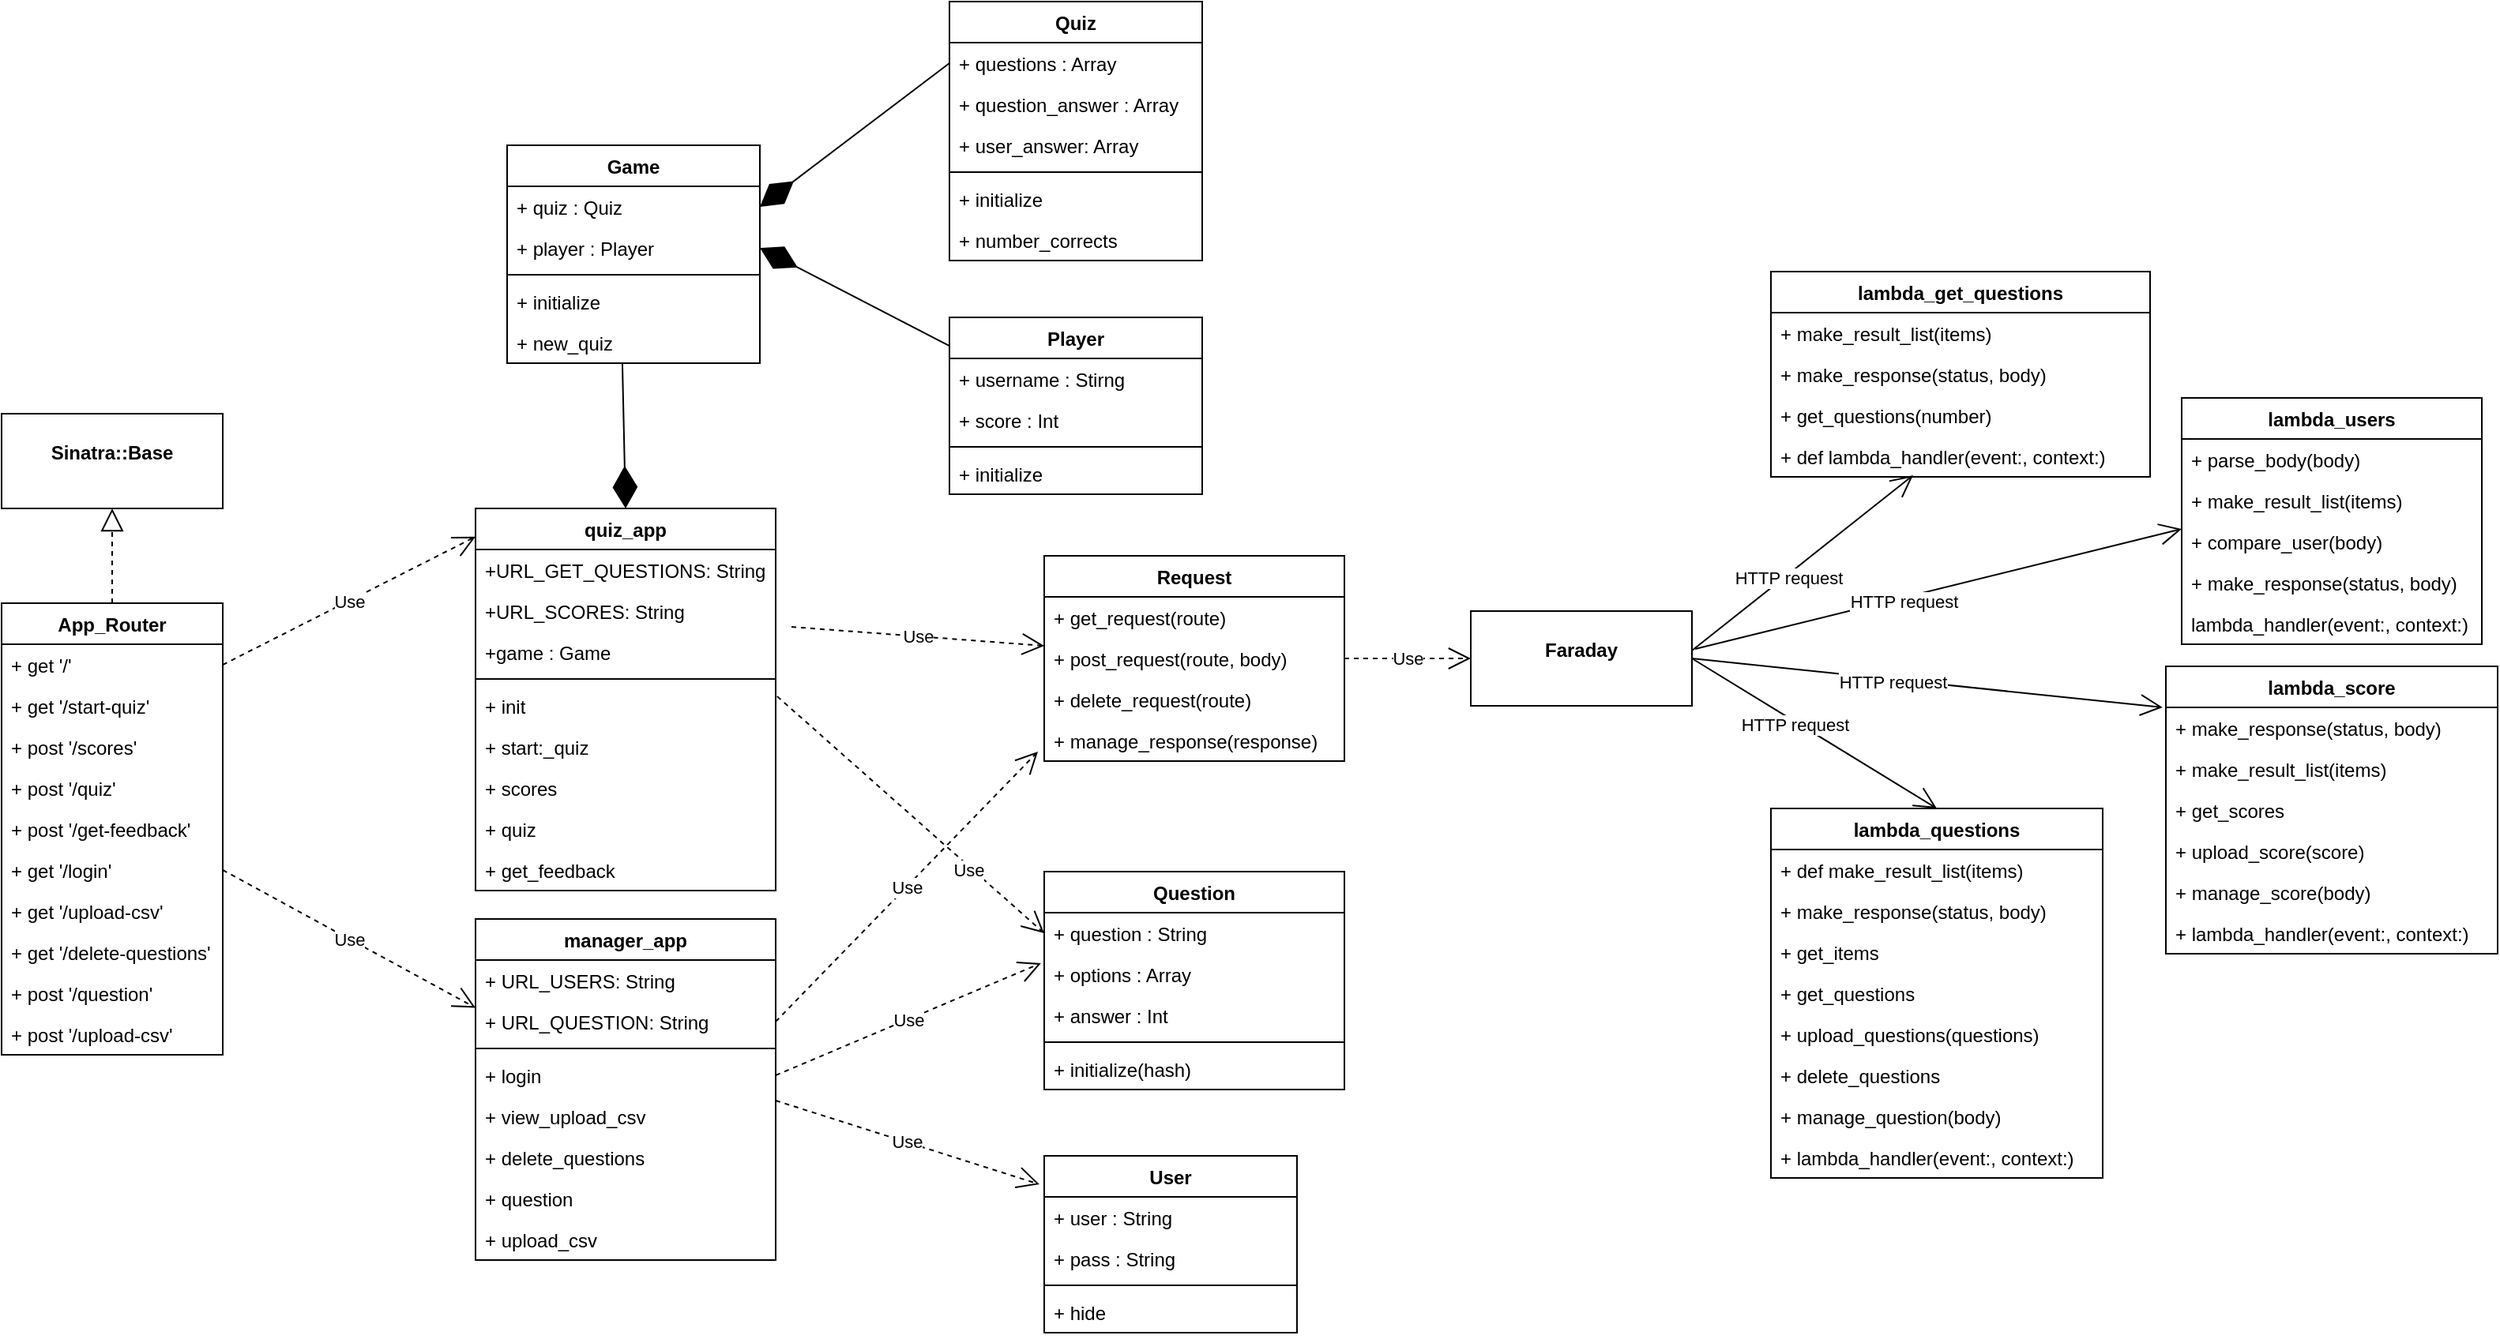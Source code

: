 <mxfile version="13.1.14" type="onedrive"><diagram id="C5RBs43oDa-KdzZeNtuy" name="Page-1"><mxGraphModel dx="1108" dy="1619" grid="1" gridSize="10" guides="1" tooltips="1" connect="1" arrows="1" fold="1" page="1" pageScale="1" pageWidth="827" pageHeight="1169" math="0" shadow="0"><root><mxCell id="WIyWlLk6GJQsqaUBKTNV-0"/><mxCell id="WIyWlLk6GJQsqaUBKTNV-1" parent="WIyWlLk6GJQsqaUBKTNV-0"/><mxCell id="2n6j0_2YeU1zxKAuWruF-35" value="Use" style="endArrow=open;endSize=12;dashed=1;html=1;exitX=1;exitY=0.5;exitDx=0;exitDy=0;entryX=0;entryY=0.074;entryDx=0;entryDy=0;entryPerimeter=0;" parent="WIyWlLk6GJQsqaUBKTNV-1" source="2n6j0_2YeU1zxKAuWruF-5" target="2n6j0_2YeU1zxKAuWruF-14" edge="1"><mxGeometry width="160" relative="1" as="geometry"><mxPoint x="200" y="170" as="sourcePoint"/><mxPoint x="360" y="170" as="targetPoint"/></mxGeometry></mxCell><mxCell id="2n6j0_2YeU1zxKAuWruF-36" value="Use" style="endArrow=open;endSize=12;dashed=1;html=1;exitX=1;exitY=0.5;exitDx=0;exitDy=0;" parent="WIyWlLk6GJQsqaUBKTNV-1" source="2n6j0_2YeU1zxKAuWruF-9" target="2n6j0_2YeU1zxKAuWruF-23" edge="1"><mxGeometry width="160" relative="1" as="geometry"><mxPoint x="210" y="119" as="sourcePoint"/><mxPoint x="370" y="47.908" as="targetPoint"/></mxGeometry></mxCell><mxCell id="H-KNmCuPRPllObBFQ49R-19" value="" style="endArrow=diamondThin;endFill=1;endSize=24;html=1;entryX=1;entryY=0.5;entryDx=0;entryDy=0;exitX=0;exitY=0.161;exitDx=0;exitDy=0;exitPerimeter=0;" edge="1" parent="WIyWlLk6GJQsqaUBKTNV-1" source="H-KNmCuPRPllObBFQ49R-6" target="H-KNmCuPRPllObBFQ49R-4"><mxGeometry width="160" relative="1" as="geometry"><mxPoint x="550" y="-10" as="sourcePoint"/><mxPoint x="710" y="-10" as="targetPoint"/></mxGeometry></mxCell><mxCell id="H-KNmCuPRPllObBFQ49R-20" value="" style="endArrow=diamondThin;endFill=1;endSize=24;html=1;entryX=1;entryY=0.5;entryDx=0;entryDy=0;exitX=0;exitY=0.5;exitDx=0;exitDy=0;" edge="1" parent="WIyWlLk6GJQsqaUBKTNV-1" source="H-KNmCuPRPllObBFQ49R-12" target="H-KNmCuPRPllObBFQ49R-1"><mxGeometry width="160" relative="1" as="geometry"><mxPoint x="560" y="-40" as="sourcePoint"/><mxPoint x="720" y="-40" as="targetPoint"/></mxGeometry></mxCell><mxCell id="H-KNmCuPRPllObBFQ49R-21" value="" style="endArrow=diamondThin;endFill=1;endSize=24;html=1;entryX=0.5;entryY=0;entryDx=0;entryDy=0;exitX=0.456;exitY=1;exitDx=0;exitDy=0;exitPerimeter=0;" edge="1" parent="WIyWlLk6GJQsqaUBKTNV-1" source="H-KNmCuPRPllObBFQ49R-5" target="2n6j0_2YeU1zxKAuWruF-14"><mxGeometry width="160" relative="1" as="geometry"><mxPoint x="610" y="250" as="sourcePoint"/><mxPoint x="770" y="250" as="targetPoint"/></mxGeometry></mxCell><mxCell id="2n6j0_2YeU1zxKAuWruF-14" value="quiz_app" style="swimlane;fontStyle=1;align=center;verticalAlign=top;childLayout=stackLayout;horizontal=1;startSize=26;horizontalStack=0;resizeParent=1;resizeParentMax=0;resizeLast=0;collapsible=1;marginBottom=0;" parent="WIyWlLk6GJQsqaUBKTNV-1" vertex="1"><mxGeometry x="360" y="-50" width="190" height="242" as="geometry"/></mxCell><mxCell id="2n6j0_2YeU1zxKAuWruF-27" value="+URL_GET_QUESTIONS: String" style="text;strokeColor=none;fillColor=none;align=left;verticalAlign=top;spacingLeft=4;spacingRight=4;overflow=hidden;rotatable=0;points=[[0,0.5],[1,0.5]];portConstraint=eastwest;" parent="2n6j0_2YeU1zxKAuWruF-14" vertex="1"><mxGeometry y="26" width="190" height="26" as="geometry"/></mxCell><mxCell id="2n6j0_2YeU1zxKAuWruF-28" value="+URL_SCORES: String" style="text;strokeColor=none;fillColor=none;align=left;verticalAlign=top;spacingLeft=4;spacingRight=4;overflow=hidden;rotatable=0;points=[[0,0.5],[1,0.5]];portConstraint=eastwest;" parent="2n6j0_2YeU1zxKAuWruF-14" vertex="1"><mxGeometry y="52" width="190" height="26" as="geometry"/></mxCell><mxCell id="2n6j0_2YeU1zxKAuWruF-15" value="+game : Game  " style="text;strokeColor=none;fillColor=none;align=left;verticalAlign=top;spacingLeft=4;spacingRight=4;overflow=hidden;rotatable=0;points=[[0,0.5],[1,0.5]];portConstraint=eastwest;" parent="2n6j0_2YeU1zxKAuWruF-14" vertex="1"><mxGeometry y="78" width="190" height="26" as="geometry"/></mxCell><mxCell id="2n6j0_2YeU1zxKAuWruF-16" value="" style="line;strokeWidth=1;fillColor=none;align=left;verticalAlign=middle;spacingTop=-1;spacingLeft=3;spacingRight=3;rotatable=0;labelPosition=right;points=[];portConstraint=eastwest;" parent="2n6j0_2YeU1zxKAuWruF-14" vertex="1"><mxGeometry y="104" width="190" height="8" as="geometry"/></mxCell><mxCell id="2n6j0_2YeU1zxKAuWruF-17" value="+ init" style="text;strokeColor=none;fillColor=none;align=left;verticalAlign=top;spacingLeft=4;spacingRight=4;overflow=hidden;rotatable=0;points=[[0,0.5],[1,0.5]];portConstraint=eastwest;" parent="2n6j0_2YeU1zxKAuWruF-14" vertex="1"><mxGeometry y="112" width="190" height="26" as="geometry"/></mxCell><mxCell id="2n6j0_2YeU1zxKAuWruF-18" value="+ start:_quiz" style="text;strokeColor=none;fillColor=none;align=left;verticalAlign=top;spacingLeft=4;spacingRight=4;overflow=hidden;rotatable=0;points=[[0,0.5],[1,0.5]];portConstraint=eastwest;" parent="2n6j0_2YeU1zxKAuWruF-14" vertex="1"><mxGeometry y="138" width="190" height="26" as="geometry"/></mxCell><mxCell id="2n6j0_2YeU1zxKAuWruF-19" value="+ scores" style="text;strokeColor=none;fillColor=none;align=left;verticalAlign=top;spacingLeft=4;spacingRight=4;overflow=hidden;rotatable=0;points=[[0,0.5],[1,0.5]];portConstraint=eastwest;" parent="2n6j0_2YeU1zxKAuWruF-14" vertex="1"><mxGeometry y="164" width="190" height="26" as="geometry"/></mxCell><mxCell id="2n6j0_2YeU1zxKAuWruF-20" value="+ quiz" style="text;strokeColor=none;fillColor=none;align=left;verticalAlign=top;spacingLeft=4;spacingRight=4;overflow=hidden;rotatable=0;points=[[0,0.5],[1,0.5]];portConstraint=eastwest;" parent="2n6j0_2YeU1zxKAuWruF-14" vertex="1"><mxGeometry y="190" width="190" height="26" as="geometry"/></mxCell><mxCell id="2n6j0_2YeU1zxKAuWruF-21" value="+ get_feedback&#10;" style="text;strokeColor=none;fillColor=none;align=left;verticalAlign=top;spacingLeft=4;spacingRight=4;overflow=hidden;rotatable=0;points=[[0,0.5],[1,0.5]];portConstraint=eastwest;" parent="2n6j0_2YeU1zxKAuWruF-14" vertex="1"><mxGeometry y="216" width="190" height="26" as="geometry"/></mxCell><mxCell id="H-KNmCuPRPllObBFQ49R-0" value="Game&#10;" style="swimlane;fontStyle=1;align=center;verticalAlign=top;childLayout=stackLayout;horizontal=1;startSize=26;horizontalStack=0;resizeParent=1;resizeParentMax=0;resizeLast=0;collapsible=1;marginBottom=0;" vertex="1" parent="WIyWlLk6GJQsqaUBKTNV-1"><mxGeometry x="380" y="-280" width="160" height="138" as="geometry"/></mxCell><mxCell id="H-KNmCuPRPllObBFQ49R-1" value="+ quiz : Quiz" style="text;strokeColor=none;fillColor=none;align=left;verticalAlign=top;spacingLeft=4;spacingRight=4;overflow=hidden;rotatable=0;points=[[0,0.5],[1,0.5]];portConstraint=eastwest;" vertex="1" parent="H-KNmCuPRPllObBFQ49R-0"><mxGeometry y="26" width="160" height="26" as="geometry"/></mxCell><mxCell id="H-KNmCuPRPllObBFQ49R-4" value="+ player : Player" style="text;strokeColor=none;fillColor=none;align=left;verticalAlign=top;spacingLeft=4;spacingRight=4;overflow=hidden;rotatable=0;points=[[0,0.5],[1,0.5]];portConstraint=eastwest;" vertex="1" parent="H-KNmCuPRPllObBFQ49R-0"><mxGeometry y="52" width="160" height="26" as="geometry"/></mxCell><mxCell id="H-KNmCuPRPllObBFQ49R-2" value="" style="line;strokeWidth=1;fillColor=none;align=left;verticalAlign=middle;spacingTop=-1;spacingLeft=3;spacingRight=3;rotatable=0;labelPosition=right;points=[];portConstraint=eastwest;" vertex="1" parent="H-KNmCuPRPllObBFQ49R-0"><mxGeometry y="78" width="160" height="8" as="geometry"/></mxCell><mxCell id="H-KNmCuPRPllObBFQ49R-3" value="+ initialize" style="text;strokeColor=none;fillColor=none;align=left;verticalAlign=top;spacingLeft=4;spacingRight=4;overflow=hidden;rotatable=0;points=[[0,0.5],[1,0.5]];portConstraint=eastwest;" vertex="1" parent="H-KNmCuPRPllObBFQ49R-0"><mxGeometry y="86" width="160" height="26" as="geometry"/></mxCell><mxCell id="H-KNmCuPRPllObBFQ49R-5" value="+ new_quiz" style="text;strokeColor=none;fillColor=none;align=left;verticalAlign=top;spacingLeft=4;spacingRight=4;overflow=hidden;rotatable=0;points=[[0,0.5],[1,0.5]];portConstraint=eastwest;" vertex="1" parent="H-KNmCuPRPllObBFQ49R-0"><mxGeometry y="112" width="160" height="26" as="geometry"/></mxCell><mxCell id="H-KNmCuPRPllObBFQ49R-11" value="Quiz" style="swimlane;fontStyle=1;align=center;verticalAlign=top;childLayout=stackLayout;horizontal=1;startSize=26;horizontalStack=0;resizeParent=1;resizeParentMax=0;resizeLast=0;collapsible=1;marginBottom=0;" vertex="1" parent="WIyWlLk6GJQsqaUBKTNV-1"><mxGeometry x="660" y="-371" width="160" height="164" as="geometry"/></mxCell><mxCell id="H-KNmCuPRPllObBFQ49R-12" value="+ questions : Array" style="text;strokeColor=none;fillColor=none;align=left;verticalAlign=top;spacingLeft=4;spacingRight=4;overflow=hidden;rotatable=0;points=[[0,0.5],[1,0.5]];portConstraint=eastwest;" vertex="1" parent="H-KNmCuPRPllObBFQ49R-11"><mxGeometry y="26" width="160" height="26" as="geometry"/></mxCell><mxCell id="H-KNmCuPRPllObBFQ49R-13" value="+ question_answer : Array" style="text;strokeColor=none;fillColor=none;align=left;verticalAlign=top;spacingLeft=4;spacingRight=4;overflow=hidden;rotatable=0;points=[[0,0.5],[1,0.5]];portConstraint=eastwest;" vertex="1" parent="H-KNmCuPRPllObBFQ49R-11"><mxGeometry y="52" width="160" height="26" as="geometry"/></mxCell><mxCell id="H-KNmCuPRPllObBFQ49R-16" value="+ user_answer: Array" style="text;strokeColor=none;fillColor=none;align=left;verticalAlign=top;spacingLeft=4;spacingRight=4;overflow=hidden;rotatable=0;points=[[0,0.5],[1,0.5]];portConstraint=eastwest;" vertex="1" parent="H-KNmCuPRPllObBFQ49R-11"><mxGeometry y="78" width="160" height="26" as="geometry"/></mxCell><mxCell id="H-KNmCuPRPllObBFQ49R-14" value="" style="line;strokeWidth=1;fillColor=none;align=left;verticalAlign=middle;spacingTop=-1;spacingLeft=3;spacingRight=3;rotatable=0;labelPosition=right;points=[];portConstraint=eastwest;" vertex="1" parent="H-KNmCuPRPllObBFQ49R-11"><mxGeometry y="104" width="160" height="8" as="geometry"/></mxCell><mxCell id="H-KNmCuPRPllObBFQ49R-15" value="+ initialize" style="text;strokeColor=none;fillColor=none;align=left;verticalAlign=top;spacingLeft=4;spacingRight=4;overflow=hidden;rotatable=0;points=[[0,0.5],[1,0.5]];portConstraint=eastwest;" vertex="1" parent="H-KNmCuPRPllObBFQ49R-11"><mxGeometry y="112" width="160" height="26" as="geometry"/></mxCell><mxCell id="H-KNmCuPRPllObBFQ49R-17" value="+ number_corrects" style="text;strokeColor=none;fillColor=none;align=left;verticalAlign=top;spacingLeft=4;spacingRight=4;overflow=hidden;rotatable=0;points=[[0,0.5],[1,0.5]];portConstraint=eastwest;" vertex="1" parent="H-KNmCuPRPllObBFQ49R-11"><mxGeometry y="138" width="160" height="26" as="geometry"/></mxCell><mxCell id="H-KNmCuPRPllObBFQ49R-6" value="Player" style="swimlane;fontStyle=1;align=center;verticalAlign=top;childLayout=stackLayout;horizontal=1;startSize=26;horizontalStack=0;resizeParent=1;resizeParentMax=0;resizeLast=0;collapsible=1;marginBottom=0;" vertex="1" parent="WIyWlLk6GJQsqaUBKTNV-1"><mxGeometry x="660" y="-171" width="160" height="112" as="geometry"/></mxCell><mxCell id="H-KNmCuPRPllObBFQ49R-7" value="+ username : Stirng" style="text;strokeColor=none;fillColor=none;align=left;verticalAlign=top;spacingLeft=4;spacingRight=4;overflow=hidden;rotatable=0;points=[[0,0.5],[1,0.5]];portConstraint=eastwest;" vertex="1" parent="H-KNmCuPRPllObBFQ49R-6"><mxGeometry y="26" width="160" height="26" as="geometry"/></mxCell><mxCell id="H-KNmCuPRPllObBFQ49R-10" value="+ score : Int" style="text;strokeColor=none;fillColor=none;align=left;verticalAlign=top;spacingLeft=4;spacingRight=4;overflow=hidden;rotatable=0;points=[[0,0.5],[1,0.5]];portConstraint=eastwest;" vertex="1" parent="H-KNmCuPRPllObBFQ49R-6"><mxGeometry y="52" width="160" height="26" as="geometry"/></mxCell><mxCell id="H-KNmCuPRPllObBFQ49R-8" value="" style="line;strokeWidth=1;fillColor=none;align=left;verticalAlign=middle;spacingTop=-1;spacingLeft=3;spacingRight=3;rotatable=0;labelPosition=right;points=[];portConstraint=eastwest;" vertex="1" parent="H-KNmCuPRPllObBFQ49R-6"><mxGeometry y="78" width="160" height="8" as="geometry"/></mxCell><mxCell id="H-KNmCuPRPllObBFQ49R-9" value="+ initialize" style="text;strokeColor=none;fillColor=none;align=left;verticalAlign=top;spacingLeft=4;spacingRight=4;overflow=hidden;rotatable=0;points=[[0,0.5],[1,0.5]];portConstraint=eastwest;" vertex="1" parent="H-KNmCuPRPllObBFQ49R-6"><mxGeometry y="86" width="160" height="26" as="geometry"/></mxCell><mxCell id="H-KNmCuPRPllObBFQ49R-49" value="&lt;p style=&quot;margin: 0px ; margin-top: 4px ; text-align: center&quot;&gt;&lt;br&gt;&lt;b&gt;Sinatra::Base&lt;/b&gt;&lt;/p&gt;" style="verticalAlign=top;align=left;overflow=fill;fontSize=12;fontFamily=Helvetica;html=1;" vertex="1" parent="WIyWlLk6GJQsqaUBKTNV-1"><mxGeometry x="60" y="-110" width="140" height="60" as="geometry"/></mxCell><mxCell id="H-KNmCuPRPllObBFQ49R-54" value="" style="endArrow=block;dashed=1;endFill=0;endSize=12;html=1;entryX=0.5;entryY=1;entryDx=0;entryDy=0;" edge="1" parent="WIyWlLk6GJQsqaUBKTNV-1" source="2n6j0_2YeU1zxKAuWruF-4" target="H-KNmCuPRPllObBFQ49R-49"><mxGeometry width="160" relative="1" as="geometry"><mxPoint x="50" y="40" as="sourcePoint"/><mxPoint x="210" y="40" as="targetPoint"/></mxGeometry></mxCell><mxCell id="2n6j0_2YeU1zxKAuWruF-23" value="manager_app" style="swimlane;fontStyle=1;align=center;verticalAlign=top;childLayout=stackLayout;horizontal=1;startSize=26;horizontalStack=0;resizeParent=1;resizeParentMax=0;resizeLast=0;collapsible=1;marginBottom=0;" parent="WIyWlLk6GJQsqaUBKTNV-1" vertex="1"><mxGeometry x="360" y="210" width="190" height="216" as="geometry"/></mxCell><mxCell id="2n6j0_2YeU1zxKAuWruF-24" value="+ URL_USERS: String" style="text;strokeColor=none;fillColor=none;align=left;verticalAlign=top;spacingLeft=4;spacingRight=4;overflow=hidden;rotatable=0;points=[[0,0.5],[1,0.5]];portConstraint=eastwest;" parent="2n6j0_2YeU1zxKAuWruF-23" vertex="1"><mxGeometry y="26" width="190" height="26" as="geometry"/></mxCell><mxCell id="2n6j0_2YeU1zxKAuWruF-29" value="+ URL_QUESTION: String" style="text;strokeColor=none;fillColor=none;align=left;verticalAlign=top;spacingLeft=4;spacingRight=4;overflow=hidden;rotatable=0;points=[[0,0.5],[1,0.5]];portConstraint=eastwest;" parent="2n6j0_2YeU1zxKAuWruF-23" vertex="1"><mxGeometry y="52" width="190" height="26" as="geometry"/></mxCell><mxCell id="2n6j0_2YeU1zxKAuWruF-25" value="" style="line;strokeWidth=1;fillColor=none;align=left;verticalAlign=middle;spacingTop=-1;spacingLeft=3;spacingRight=3;rotatable=0;labelPosition=right;points=[];portConstraint=eastwest;" parent="2n6j0_2YeU1zxKAuWruF-23" vertex="1"><mxGeometry y="78" width="190" height="8" as="geometry"/></mxCell><mxCell id="2n6j0_2YeU1zxKAuWruF-26" value="+ login" style="text;strokeColor=none;fillColor=none;align=left;verticalAlign=top;spacingLeft=4;spacingRight=4;overflow=hidden;rotatable=0;points=[[0,0.5],[1,0.5]];portConstraint=eastwest;" parent="2n6j0_2YeU1zxKAuWruF-23" vertex="1"><mxGeometry y="86" width="190" height="26" as="geometry"/></mxCell><mxCell id="2n6j0_2YeU1zxKAuWruF-30" value="+ view_upload_csv" style="text;strokeColor=none;fillColor=none;align=left;verticalAlign=top;spacingLeft=4;spacingRight=4;overflow=hidden;rotatable=0;points=[[0,0.5],[1,0.5]];portConstraint=eastwest;" parent="2n6j0_2YeU1zxKAuWruF-23" vertex="1"><mxGeometry y="112" width="190" height="26" as="geometry"/></mxCell><mxCell id="2n6j0_2YeU1zxKAuWruF-33" value="+ delete_questions" style="text;strokeColor=none;fillColor=none;align=left;verticalAlign=top;spacingLeft=4;spacingRight=4;overflow=hidden;rotatable=0;points=[[0,0.5],[1,0.5]];portConstraint=eastwest;" parent="2n6j0_2YeU1zxKAuWruF-23" vertex="1"><mxGeometry y="138" width="190" height="26" as="geometry"/></mxCell><mxCell id="2n6j0_2YeU1zxKAuWruF-31" value="+ question" style="text;strokeColor=none;fillColor=none;align=left;verticalAlign=top;spacingLeft=4;spacingRight=4;overflow=hidden;rotatable=0;points=[[0,0.5],[1,0.5]];portConstraint=eastwest;" parent="2n6j0_2YeU1zxKAuWruF-23" vertex="1"><mxGeometry y="164" width="190" height="26" as="geometry"/></mxCell><mxCell id="2n6j0_2YeU1zxKAuWruF-32" value="+ upload_csv" style="text;strokeColor=none;fillColor=none;align=left;verticalAlign=top;spacingLeft=4;spacingRight=4;overflow=hidden;rotatable=0;points=[[0,0.5],[1,0.5]];portConstraint=eastwest;" parent="2n6j0_2YeU1zxKAuWruF-23" vertex="1"><mxGeometry y="190" width="190" height="26" as="geometry"/></mxCell><mxCell id="2n6j0_2YeU1zxKAuWruF-4" value="App_Router" style="swimlane;fontStyle=1;childLayout=stackLayout;horizontal=1;startSize=26;fillColor=none;horizontalStack=0;resizeParent=1;resizeParentMax=0;resizeLast=0;collapsible=1;marginBottom=0;" parent="WIyWlLk6GJQsqaUBKTNV-1" vertex="1"><mxGeometry x="60" y="10" width="140" height="286" as="geometry"/></mxCell><mxCell id="2n6j0_2YeU1zxKAuWruF-5" value="+ get '/'" style="text;strokeColor=none;fillColor=none;align=left;verticalAlign=top;spacingLeft=4;spacingRight=4;overflow=hidden;rotatable=0;points=[[0,0.5],[1,0.5]];portConstraint=eastwest;" parent="2n6j0_2YeU1zxKAuWruF-4" vertex="1"><mxGeometry y="26" width="140" height="26" as="geometry"/></mxCell><mxCell id="2n6j0_2YeU1zxKAuWruF-34" value="+ get '/start-quiz'" style="text;strokeColor=none;fillColor=none;align=left;verticalAlign=top;spacingLeft=4;spacingRight=4;overflow=hidden;rotatable=0;points=[[0,0.5],[1,0.5]];portConstraint=eastwest;" parent="2n6j0_2YeU1zxKAuWruF-4" vertex="1"><mxGeometry y="52" width="140" height="26" as="geometry"/></mxCell><mxCell id="2n6j0_2YeU1zxKAuWruF-6" value="+ post '/scores'" style="text;strokeColor=none;fillColor=none;align=left;verticalAlign=top;spacingLeft=4;spacingRight=4;overflow=hidden;rotatable=0;points=[[0,0.5],[1,0.5]];portConstraint=eastwest;" parent="2n6j0_2YeU1zxKAuWruF-4" vertex="1"><mxGeometry y="78" width="140" height="26" as="geometry"/></mxCell><mxCell id="2n6j0_2YeU1zxKAuWruF-7" value="+ post '/quiz'" style="text;strokeColor=none;fillColor=none;align=left;verticalAlign=top;spacingLeft=4;spacingRight=4;overflow=hidden;rotatable=0;points=[[0,0.5],[1,0.5]];portConstraint=eastwest;" parent="2n6j0_2YeU1zxKAuWruF-4" vertex="1"><mxGeometry y="104" width="140" height="26" as="geometry"/></mxCell><mxCell id="2n6j0_2YeU1zxKAuWruF-8" value="+ post '/get-feedback'" style="text;strokeColor=none;fillColor=none;align=left;verticalAlign=top;spacingLeft=4;spacingRight=4;overflow=hidden;rotatable=0;points=[[0,0.5],[1,0.5]];portConstraint=eastwest;" parent="2n6j0_2YeU1zxKAuWruF-4" vertex="1"><mxGeometry y="130" width="140" height="26" as="geometry"/></mxCell><mxCell id="2n6j0_2YeU1zxKAuWruF-9" value="+ get '/login'" style="text;strokeColor=none;fillColor=none;align=left;verticalAlign=top;spacingLeft=4;spacingRight=4;overflow=hidden;rotatable=0;points=[[0,0.5],[1,0.5]];portConstraint=eastwest;" parent="2n6j0_2YeU1zxKAuWruF-4" vertex="1"><mxGeometry y="156" width="140" height="26" as="geometry"/></mxCell><mxCell id="2n6j0_2YeU1zxKAuWruF-10" value="+ get '/upload-csv'" style="text;strokeColor=none;fillColor=none;align=left;verticalAlign=top;spacingLeft=4;spacingRight=4;overflow=hidden;rotatable=0;points=[[0,0.5],[1,0.5]];portConstraint=eastwest;" parent="2n6j0_2YeU1zxKAuWruF-4" vertex="1"><mxGeometry y="182" width="140" height="26" as="geometry"/></mxCell><mxCell id="2n6j0_2YeU1zxKAuWruF-13" value="+ get '/delete-questions'" style="text;strokeColor=none;fillColor=none;align=left;verticalAlign=top;spacingLeft=4;spacingRight=4;overflow=hidden;rotatable=0;points=[[0,0.5],[1,0.5]];portConstraint=eastwest;" parent="2n6j0_2YeU1zxKAuWruF-4" vertex="1"><mxGeometry y="208" width="140" height="26" as="geometry"/></mxCell><mxCell id="2n6j0_2YeU1zxKAuWruF-11" value="+ post '/question'" style="text;strokeColor=none;fillColor=none;align=left;verticalAlign=top;spacingLeft=4;spacingRight=4;overflow=hidden;rotatable=0;points=[[0,0.5],[1,0.5]];portConstraint=eastwest;" parent="2n6j0_2YeU1zxKAuWruF-4" vertex="1"><mxGeometry y="234" width="140" height="26" as="geometry"/></mxCell><mxCell id="2n6j0_2YeU1zxKAuWruF-12" value="+ post '/upload-csv'" style="text;strokeColor=none;fillColor=none;align=left;verticalAlign=top;spacingLeft=4;spacingRight=4;overflow=hidden;rotatable=0;points=[[0,0.5],[1,0.5]];portConstraint=eastwest;" parent="2n6j0_2YeU1zxKAuWruF-4" vertex="1"><mxGeometry y="260" width="140" height="26" as="geometry"/></mxCell><mxCell id="H-KNmCuPRPllObBFQ49R-64" value="Use" style="endArrow=open;endSize=12;dashed=1;html=1;entryX=-0.019;entryY=0.161;entryDx=0;entryDy=0;entryPerimeter=0;exitX=1;exitY=0.115;exitDx=0;exitDy=0;exitPerimeter=0;" edge="1" parent="WIyWlLk6GJQsqaUBKTNV-1" source="2n6j0_2YeU1zxKAuWruF-30" target="H-KNmCuPRPllObBFQ49R-55"><mxGeometry width="160" relative="1" as="geometry"><mxPoint x="480" y="481" as="sourcePoint"/><mxPoint x="640" y="481" as="targetPoint"/></mxGeometry></mxCell><mxCell id="H-KNmCuPRPllObBFQ49R-65" value="Use" style="endArrow=open;endSize=12;dashed=1;html=1;entryX=-0.011;entryY=0.231;entryDx=0;entryDy=0;entryPerimeter=0;exitX=1;exitY=0.5;exitDx=0;exitDy=0;" edge="1" parent="WIyWlLk6GJQsqaUBKTNV-1" source="2n6j0_2YeU1zxKAuWruF-26" target="H-KNmCuPRPllObBFQ49R-42"><mxGeometry width="160" relative="1" as="geometry"><mxPoint x="560" y="334.99" as="sourcePoint"/><mxPoint x="726.96" y="398.032" as="targetPoint"/></mxGeometry></mxCell><mxCell id="H-KNmCuPRPllObBFQ49R-66" value="Use" style="endArrow=open;endSize=12;dashed=1;html=1;exitX=1.005;exitY=0.269;exitDx=0;exitDy=0;entryX=0;entryY=0.5;entryDx=0;entryDy=0;exitPerimeter=0;" edge="1" parent="WIyWlLk6GJQsqaUBKTNV-1" source="2n6j0_2YeU1zxKAuWruF-17" target="H-KNmCuPRPllObBFQ49R-39"><mxGeometry x="0.444" y="-2" width="160" relative="1" as="geometry"><mxPoint x="550" y="280.99" as="sourcePoint"/><mxPoint x="718" y="130" as="targetPoint"/><mxPoint as="offset"/></mxGeometry></mxCell><mxCell id="H-KNmCuPRPllObBFQ49R-67" value="Use" style="endArrow=open;endSize=12;dashed=1;html=1;exitX=1;exitY=0.5;exitDx=0;exitDy=0;entryX=-0.021;entryY=0.769;entryDx=0;entryDy=0;entryPerimeter=0;" edge="1" parent="WIyWlLk6GJQsqaUBKTNV-1" source="2n6j0_2YeU1zxKAuWruF-29" target="H-KNmCuPRPllObBFQ49R-31"><mxGeometry width="160" relative="1" as="geometry"><mxPoint x="560" y="300" as="sourcePoint"/><mxPoint x="728" y="140" as="targetPoint"/></mxGeometry></mxCell><mxCell id="H-KNmCuPRPllObBFQ49R-68" value="Use" style="endArrow=open;endSize=12;dashed=1;html=1;exitX=1;exitY=0.5;exitDx=0;exitDy=0;entryX=0;entryY=0.192;entryDx=0;entryDy=0;entryPerimeter=0;" edge="1" parent="WIyWlLk6GJQsqaUBKTNV-1" target="H-KNmCuPRPllObBFQ49R-29"><mxGeometry width="160" relative="1" as="geometry"><mxPoint x="560" y="25" as="sourcePoint"/><mxPoint x="728" y="140" as="targetPoint"/></mxGeometry></mxCell><mxCell id="H-KNmCuPRPllObBFQ49R-38" value="Question" style="swimlane;fontStyle=1;align=center;verticalAlign=top;childLayout=stackLayout;horizontal=1;startSize=26;horizontalStack=0;resizeParent=1;resizeParentMax=0;resizeLast=0;collapsible=1;marginBottom=0;" vertex="1" parent="WIyWlLk6GJQsqaUBKTNV-1"><mxGeometry x="720" y="180" width="190" height="138" as="geometry"/></mxCell><mxCell id="H-KNmCuPRPllObBFQ49R-39" value="+ question : String" style="text;strokeColor=none;fillColor=none;align=left;verticalAlign=top;spacingLeft=4;spacingRight=4;overflow=hidden;rotatable=0;points=[[0,0.5],[1,0.5]];portConstraint=eastwest;" vertex="1" parent="H-KNmCuPRPllObBFQ49R-38"><mxGeometry y="26" width="190" height="26" as="geometry"/></mxCell><mxCell id="H-KNmCuPRPllObBFQ49R-42" value="+ options : Array" style="text;strokeColor=none;fillColor=none;align=left;verticalAlign=top;spacingLeft=4;spacingRight=4;overflow=hidden;rotatable=0;points=[[0,0.5],[1,0.5]];portConstraint=eastwest;" vertex="1" parent="H-KNmCuPRPllObBFQ49R-38"><mxGeometry y="52" width="190" height="26" as="geometry"/></mxCell><mxCell id="H-KNmCuPRPllObBFQ49R-43" value="+ answer : Int" style="text;strokeColor=none;fillColor=none;align=left;verticalAlign=top;spacingLeft=4;spacingRight=4;overflow=hidden;rotatable=0;points=[[0,0.5],[1,0.5]];portConstraint=eastwest;" vertex="1" parent="H-KNmCuPRPllObBFQ49R-38"><mxGeometry y="78" width="190" height="26" as="geometry"/></mxCell><mxCell id="H-KNmCuPRPllObBFQ49R-40" value="" style="line;strokeWidth=1;fillColor=none;align=left;verticalAlign=middle;spacingTop=-1;spacingLeft=3;spacingRight=3;rotatable=0;labelPosition=right;points=[];portConstraint=eastwest;" vertex="1" parent="H-KNmCuPRPllObBFQ49R-38"><mxGeometry y="104" width="190" height="8" as="geometry"/></mxCell><mxCell id="H-KNmCuPRPllObBFQ49R-41" value="+ initialize(hash)" style="text;strokeColor=none;fillColor=none;align=left;verticalAlign=top;spacingLeft=4;spacingRight=4;overflow=hidden;rotatable=0;points=[[0,0.5],[1,0.5]];portConstraint=eastwest;" vertex="1" parent="H-KNmCuPRPllObBFQ49R-38"><mxGeometry y="112" width="190" height="26" as="geometry"/></mxCell><mxCell id="H-KNmCuPRPllObBFQ49R-55" value="User" style="swimlane;fontStyle=1;align=center;verticalAlign=top;childLayout=stackLayout;horizontal=1;startSize=26;horizontalStack=0;resizeParent=1;resizeParentMax=0;resizeLast=0;collapsible=1;marginBottom=0;" vertex="1" parent="WIyWlLk6GJQsqaUBKTNV-1"><mxGeometry x="720" y="360" width="160" height="112" as="geometry"/></mxCell><mxCell id="H-KNmCuPRPllObBFQ49R-56" value="+ user : String" style="text;strokeColor=none;fillColor=none;align=left;verticalAlign=top;spacingLeft=4;spacingRight=4;overflow=hidden;rotatable=0;points=[[0,0.5],[1,0.5]];portConstraint=eastwest;" vertex="1" parent="H-KNmCuPRPllObBFQ49R-55"><mxGeometry y="26" width="160" height="26" as="geometry"/></mxCell><mxCell id="H-KNmCuPRPllObBFQ49R-59" value="+ pass : String" style="text;strokeColor=none;fillColor=none;align=left;verticalAlign=top;spacingLeft=4;spacingRight=4;overflow=hidden;rotatable=0;points=[[0,0.5],[1,0.5]];portConstraint=eastwest;" vertex="1" parent="H-KNmCuPRPllObBFQ49R-55"><mxGeometry y="52" width="160" height="26" as="geometry"/></mxCell><mxCell id="H-KNmCuPRPllObBFQ49R-57" value="" style="line;strokeWidth=1;fillColor=none;align=left;verticalAlign=middle;spacingTop=-1;spacingLeft=3;spacingRight=3;rotatable=0;labelPosition=right;points=[];portConstraint=eastwest;" vertex="1" parent="H-KNmCuPRPllObBFQ49R-55"><mxGeometry y="78" width="160" height="8" as="geometry"/></mxCell><mxCell id="H-KNmCuPRPllObBFQ49R-58" value="+ hide" style="text;strokeColor=none;fillColor=none;align=left;verticalAlign=top;spacingLeft=4;spacingRight=4;overflow=hidden;rotatable=0;points=[[0,0.5],[1,0.5]];portConstraint=eastwest;" vertex="1" parent="H-KNmCuPRPllObBFQ49R-55"><mxGeometry y="86" width="160" height="26" as="geometry"/></mxCell><mxCell id="H-KNmCuPRPllObBFQ49R-27" value="Request" style="swimlane;fontStyle=1;childLayout=stackLayout;horizontal=1;startSize=26;fillColor=none;horizontalStack=0;resizeParent=1;resizeParentMax=0;resizeLast=0;collapsible=1;marginBottom=0;" vertex="1" parent="WIyWlLk6GJQsqaUBKTNV-1"><mxGeometry x="720" y="-20" width="190" height="130" as="geometry"/></mxCell><mxCell id="H-KNmCuPRPllObBFQ49R-28" value="+ get_request(route)" style="text;strokeColor=none;fillColor=none;align=left;verticalAlign=top;spacingLeft=4;spacingRight=4;overflow=hidden;rotatable=0;points=[[0,0.5],[1,0.5]];portConstraint=eastwest;" vertex="1" parent="H-KNmCuPRPllObBFQ49R-27"><mxGeometry y="26" width="190" height="26" as="geometry"/></mxCell><mxCell id="H-KNmCuPRPllObBFQ49R-29" value="+ post_request(route, body)" style="text;strokeColor=none;fillColor=none;align=left;verticalAlign=top;spacingLeft=4;spacingRight=4;overflow=hidden;rotatable=0;points=[[0,0.5],[1,0.5]];portConstraint=eastwest;" vertex="1" parent="H-KNmCuPRPllObBFQ49R-27"><mxGeometry y="52" width="190" height="26" as="geometry"/></mxCell><mxCell id="H-KNmCuPRPllObBFQ49R-30" value="+ delete_request(route)" style="text;strokeColor=none;fillColor=none;align=left;verticalAlign=top;spacingLeft=4;spacingRight=4;overflow=hidden;rotatable=0;points=[[0,0.5],[1,0.5]];portConstraint=eastwest;" vertex="1" parent="H-KNmCuPRPllObBFQ49R-27"><mxGeometry y="78" width="190" height="26" as="geometry"/></mxCell><mxCell id="H-KNmCuPRPllObBFQ49R-31" value="+ manage_response(response)" style="text;strokeColor=none;fillColor=none;align=left;verticalAlign=top;spacingLeft=4;spacingRight=4;overflow=hidden;rotatable=0;points=[[0,0.5],[1,0.5]];portConstraint=eastwest;" vertex="1" parent="H-KNmCuPRPllObBFQ49R-27"><mxGeometry y="104" width="190" height="26" as="geometry"/></mxCell><mxCell id="H-KNmCuPRPllObBFQ49R-74" value="&lt;p style=&quot;margin: 0px ; margin-top: 4px ; text-align: center&quot;&gt;&lt;br&gt;&lt;b&gt;Faraday&lt;/b&gt;&lt;/p&gt;" style="verticalAlign=top;align=left;overflow=fill;fontSize=12;fontFamily=Helvetica;html=1;" vertex="1" parent="WIyWlLk6GJQsqaUBKTNV-1"><mxGeometry x="990" y="15" width="140" height="60" as="geometry"/></mxCell><mxCell id="H-KNmCuPRPllObBFQ49R-76" value="Use" style="endArrow=open;endSize=12;dashed=1;html=1;entryX=0;entryY=0.5;entryDx=0;entryDy=0;exitX=1;exitY=0.5;exitDx=0;exitDy=0;" edge="1" parent="WIyWlLk6GJQsqaUBKTNV-1" source="H-KNmCuPRPllObBFQ49R-29" target="H-KNmCuPRPllObBFQ49R-74"><mxGeometry width="160" relative="1" as="geometry"><mxPoint x="930" y="150" as="sourcePoint"/><mxPoint x="1090" y="150" as="targetPoint"/></mxGeometry></mxCell><mxCell id="H-KNmCuPRPllObBFQ49R-99" value="" style="endArrow=open;endFill=1;endSize=12;html=1;entryX=0;entryY=0.192;entryDx=0;entryDy=0;entryPerimeter=0;" edge="1" parent="WIyWlLk6GJQsqaUBKTNV-1" target="H-KNmCuPRPllObBFQ49R-93"><mxGeometry width="160" relative="1" as="geometry"><mxPoint x="1132" y="39" as="sourcePoint"/><mxPoint x="1300" y="80" as="targetPoint"/></mxGeometry></mxCell><mxCell id="H-KNmCuPRPllObBFQ49R-110" value="HTTP request" style="edgeLabel;html=1;align=center;verticalAlign=middle;resizable=0;points=[];" vertex="1" connectable="0" parent="H-KNmCuPRPllObBFQ49R-99"><mxGeometry x="-0.145" y="-2" relative="1" as="geometry"><mxPoint as="offset"/></mxGeometry></mxCell><mxCell id="H-KNmCuPRPllObBFQ49R-81" value="lambda_get_questions" style="swimlane;fontStyle=1;childLayout=stackLayout;horizontal=1;startSize=26;fillColor=none;horizontalStack=0;resizeParent=1;resizeParentMax=0;resizeLast=0;collapsible=1;marginBottom=0;" vertex="1" parent="WIyWlLk6GJQsqaUBKTNV-1"><mxGeometry x="1180" y="-200" width="240" height="130" as="geometry"/></mxCell><mxCell id="H-KNmCuPRPllObBFQ49R-82" value="+ make_result_list(items)" style="text;strokeColor=none;fillColor=none;align=left;verticalAlign=top;spacingLeft=4;spacingRight=4;overflow=hidden;rotatable=0;points=[[0,0.5],[1,0.5]];portConstraint=eastwest;" vertex="1" parent="H-KNmCuPRPllObBFQ49R-81"><mxGeometry y="26" width="240" height="26" as="geometry"/></mxCell><mxCell id="H-KNmCuPRPllObBFQ49R-83" value="+ make_response(status, body)" style="text;strokeColor=none;fillColor=none;align=left;verticalAlign=top;spacingLeft=4;spacingRight=4;overflow=hidden;rotatable=0;points=[[0,0.5],[1,0.5]];portConstraint=eastwest;" vertex="1" parent="H-KNmCuPRPllObBFQ49R-81"><mxGeometry y="52" width="240" height="26" as="geometry"/></mxCell><mxCell id="H-KNmCuPRPllObBFQ49R-84" value="+ get_questions(number)" style="text;strokeColor=none;fillColor=none;align=left;verticalAlign=top;spacingLeft=4;spacingRight=4;overflow=hidden;rotatable=0;points=[[0,0.5],[1,0.5]];portConstraint=eastwest;" vertex="1" parent="H-KNmCuPRPllObBFQ49R-81"><mxGeometry y="78" width="240" height="26" as="geometry"/></mxCell><mxCell id="H-KNmCuPRPllObBFQ49R-98" value="+ def lambda_handler(event:, context:)" style="text;strokeColor=none;fillColor=none;align=left;verticalAlign=top;spacingLeft=4;spacingRight=4;overflow=hidden;rotatable=0;points=[[0,0.5],[1,0.5]];portConstraint=eastwest;" vertex="1" parent="H-KNmCuPRPllObBFQ49R-81"><mxGeometry y="104" width="240" height="26" as="geometry"/></mxCell><mxCell id="H-KNmCuPRPllObBFQ49R-90" value="lambda_users" style="swimlane;fontStyle=1;childLayout=stackLayout;horizontal=1;startSize=26;fillColor=none;horizontalStack=0;resizeParent=1;resizeParentMax=0;resizeLast=0;collapsible=1;marginBottom=0;" vertex="1" parent="WIyWlLk6GJQsqaUBKTNV-1"><mxGeometry x="1440" y="-120" width="190" height="156" as="geometry"/></mxCell><mxCell id="H-KNmCuPRPllObBFQ49R-91" value="+ parse_body(body)" style="text;strokeColor=none;fillColor=none;align=left;verticalAlign=top;spacingLeft=4;spacingRight=4;overflow=hidden;rotatable=0;points=[[0,0.5],[1,0.5]];portConstraint=eastwest;" vertex="1" parent="H-KNmCuPRPllObBFQ49R-90"><mxGeometry y="26" width="190" height="26" as="geometry"/></mxCell><mxCell id="H-KNmCuPRPllObBFQ49R-92" value="+ make_result_list(items)" style="text;strokeColor=none;fillColor=none;align=left;verticalAlign=top;spacingLeft=4;spacingRight=4;overflow=hidden;rotatable=0;points=[[0,0.5],[1,0.5]];portConstraint=eastwest;" vertex="1" parent="H-KNmCuPRPllObBFQ49R-90"><mxGeometry y="52" width="190" height="26" as="geometry"/></mxCell><mxCell id="H-KNmCuPRPllObBFQ49R-93" value="+ compare_user(body)" style="text;strokeColor=none;fillColor=none;align=left;verticalAlign=top;spacingLeft=4;spacingRight=4;overflow=hidden;rotatable=0;points=[[0,0.5],[1,0.5]];portConstraint=eastwest;" vertex="1" parent="H-KNmCuPRPllObBFQ49R-90"><mxGeometry y="78" width="190" height="26" as="geometry"/></mxCell><mxCell id="H-KNmCuPRPllObBFQ49R-108" value="+ make_response(status, body)" style="text;strokeColor=none;fillColor=none;align=left;verticalAlign=top;spacingLeft=4;spacingRight=4;overflow=hidden;rotatable=0;points=[[0,0.5],[1,0.5]];portConstraint=eastwest;" vertex="1" parent="H-KNmCuPRPllObBFQ49R-90"><mxGeometry y="104" width="190" height="26" as="geometry"/></mxCell><mxCell id="H-KNmCuPRPllObBFQ49R-109" value="lambda_handler(event:, context:)" style="text;strokeColor=none;fillColor=none;align=left;verticalAlign=top;spacingLeft=4;spacingRight=4;overflow=hidden;rotatable=0;points=[[0,0.5],[1,0.5]];portConstraint=eastwest;" vertex="1" parent="H-KNmCuPRPllObBFQ49R-90"><mxGeometry y="130" width="190" height="26" as="geometry"/></mxCell><mxCell id="H-KNmCuPRPllObBFQ49R-94" value="lambda_score" style="swimlane;fontStyle=1;childLayout=stackLayout;horizontal=1;startSize=26;fillColor=none;horizontalStack=0;resizeParent=1;resizeParentMax=0;resizeLast=0;collapsible=1;marginBottom=0;" vertex="1" parent="WIyWlLk6GJQsqaUBKTNV-1"><mxGeometry x="1430" y="50" width="210" height="182" as="geometry"/></mxCell><mxCell id="H-KNmCuPRPllObBFQ49R-95" value="+ make_response(status, body)" style="text;strokeColor=none;fillColor=none;align=left;verticalAlign=top;spacingLeft=4;spacingRight=4;overflow=hidden;rotatable=0;points=[[0,0.5],[1,0.5]];portConstraint=eastwest;" vertex="1" parent="H-KNmCuPRPllObBFQ49R-94"><mxGeometry y="26" width="210" height="26" as="geometry"/></mxCell><mxCell id="H-KNmCuPRPllObBFQ49R-96" value="+ make_result_list(items)" style="text;strokeColor=none;fillColor=none;align=left;verticalAlign=top;spacingLeft=4;spacingRight=4;overflow=hidden;rotatable=0;points=[[0,0.5],[1,0.5]];portConstraint=eastwest;" vertex="1" parent="H-KNmCuPRPllObBFQ49R-94"><mxGeometry y="52" width="210" height="26" as="geometry"/></mxCell><mxCell id="H-KNmCuPRPllObBFQ49R-97" value="+ get_scores" style="text;strokeColor=none;fillColor=none;align=left;verticalAlign=top;spacingLeft=4;spacingRight=4;overflow=hidden;rotatable=0;points=[[0,0.5],[1,0.5]];portConstraint=eastwest;" vertex="1" parent="H-KNmCuPRPllObBFQ49R-94"><mxGeometry y="78" width="210" height="26" as="geometry"/></mxCell><mxCell id="H-KNmCuPRPllObBFQ49R-105" value="+ upload_score(score)" style="text;strokeColor=none;fillColor=none;align=left;verticalAlign=top;spacingLeft=4;spacingRight=4;overflow=hidden;rotatable=0;points=[[0,0.5],[1,0.5]];portConstraint=eastwest;" vertex="1" parent="H-KNmCuPRPllObBFQ49R-94"><mxGeometry y="104" width="210" height="26" as="geometry"/></mxCell><mxCell id="H-KNmCuPRPllObBFQ49R-106" value="+ manage_score(body)" style="text;strokeColor=none;fillColor=none;align=left;verticalAlign=top;spacingLeft=4;spacingRight=4;overflow=hidden;rotatable=0;points=[[0,0.5],[1,0.5]];portConstraint=eastwest;" vertex="1" parent="H-KNmCuPRPllObBFQ49R-94"><mxGeometry y="130" width="210" height="26" as="geometry"/></mxCell><mxCell id="H-KNmCuPRPllObBFQ49R-107" value="+ lambda_handler(event:, context:)" style="text;strokeColor=none;fillColor=none;align=left;verticalAlign=top;spacingLeft=4;spacingRight=4;overflow=hidden;rotatable=0;points=[[0,0.5],[1,0.5]];portConstraint=eastwest;" vertex="1" parent="H-KNmCuPRPllObBFQ49R-94"><mxGeometry y="156" width="210" height="26" as="geometry"/></mxCell><mxCell id="H-KNmCuPRPllObBFQ49R-86" value="lambda_questions" style="swimlane;fontStyle=1;childLayout=stackLayout;horizontal=1;startSize=26;fillColor=none;horizontalStack=0;resizeParent=1;resizeParentMax=0;resizeLast=0;collapsible=1;marginBottom=0;" vertex="1" parent="WIyWlLk6GJQsqaUBKTNV-1"><mxGeometry x="1180" y="140" width="210" height="234" as="geometry"/></mxCell><mxCell id="H-KNmCuPRPllObBFQ49R-87" value="+ def make_result_list(items)" style="text;strokeColor=none;fillColor=none;align=left;verticalAlign=top;spacingLeft=4;spacingRight=4;overflow=hidden;rotatable=0;points=[[0,0.5],[1,0.5]];portConstraint=eastwest;" vertex="1" parent="H-KNmCuPRPllObBFQ49R-86"><mxGeometry y="26" width="210" height="26" as="geometry"/></mxCell><mxCell id="H-KNmCuPRPllObBFQ49R-88" value="+ make_response(status, body)" style="text;strokeColor=none;fillColor=none;align=left;verticalAlign=top;spacingLeft=4;spacingRight=4;overflow=hidden;rotatable=0;points=[[0,0.5],[1,0.5]];portConstraint=eastwest;" vertex="1" parent="H-KNmCuPRPllObBFQ49R-86"><mxGeometry y="52" width="210" height="26" as="geometry"/></mxCell><mxCell id="H-KNmCuPRPllObBFQ49R-89" value="+ get_items" style="text;strokeColor=none;fillColor=none;align=left;verticalAlign=top;spacingLeft=4;spacingRight=4;overflow=hidden;rotatable=0;points=[[0,0.5],[1,0.5]];portConstraint=eastwest;" vertex="1" parent="H-KNmCuPRPllObBFQ49R-86"><mxGeometry y="78" width="210" height="26" as="geometry"/></mxCell><mxCell id="H-KNmCuPRPllObBFQ49R-100" value="+ get_questions" style="text;strokeColor=none;fillColor=none;align=left;verticalAlign=top;spacingLeft=4;spacingRight=4;overflow=hidden;rotatable=0;points=[[0,0.5],[1,0.5]];portConstraint=eastwest;" vertex="1" parent="H-KNmCuPRPllObBFQ49R-86"><mxGeometry y="104" width="210" height="26" as="geometry"/></mxCell><mxCell id="H-KNmCuPRPllObBFQ49R-101" value="+ upload_questions(questions)" style="text;strokeColor=none;fillColor=none;align=left;verticalAlign=top;spacingLeft=4;spacingRight=4;overflow=hidden;rotatable=0;points=[[0,0.5],[1,0.5]];portConstraint=eastwest;" vertex="1" parent="H-KNmCuPRPllObBFQ49R-86"><mxGeometry y="130" width="210" height="26" as="geometry"/></mxCell><mxCell id="H-KNmCuPRPllObBFQ49R-102" value="+ delete_questions" style="text;strokeColor=none;fillColor=none;align=left;verticalAlign=top;spacingLeft=4;spacingRight=4;overflow=hidden;rotatable=0;points=[[0,0.5],[1,0.5]];portConstraint=eastwest;" vertex="1" parent="H-KNmCuPRPllObBFQ49R-86"><mxGeometry y="156" width="210" height="26" as="geometry"/></mxCell><mxCell id="H-KNmCuPRPllObBFQ49R-103" value="+ manage_question(body)" style="text;strokeColor=none;fillColor=none;align=left;verticalAlign=top;spacingLeft=4;spacingRight=4;overflow=hidden;rotatable=0;points=[[0,0.5],[1,0.5]];portConstraint=eastwest;" vertex="1" parent="H-KNmCuPRPllObBFQ49R-86"><mxGeometry y="182" width="210" height="26" as="geometry"/></mxCell><mxCell id="H-KNmCuPRPllObBFQ49R-104" value="+ lambda_handler(event:, context:)" style="text;strokeColor=none;fillColor=none;align=left;verticalAlign=top;spacingLeft=4;spacingRight=4;overflow=hidden;rotatable=0;points=[[0,0.5],[1,0.5]];portConstraint=eastwest;" vertex="1" parent="H-KNmCuPRPllObBFQ49R-86"><mxGeometry y="208" width="210" height="26" as="geometry"/></mxCell><mxCell id="H-KNmCuPRPllObBFQ49R-111" value="" style="endArrow=open;endFill=1;endSize=12;html=1;entryX=-0.01;entryY=0;entryDx=0;entryDy=0;entryPerimeter=0;exitX=1;exitY=0.5;exitDx=0;exitDy=0;" edge="1" parent="WIyWlLk6GJQsqaUBKTNV-1" source="H-KNmCuPRPllObBFQ49R-74" target="H-KNmCuPRPllObBFQ49R-95"><mxGeometry width="160" relative="1" as="geometry"><mxPoint x="1141.96" y="49" as="sourcePoint"/><mxPoint x="1450" y="-27.008" as="targetPoint"/></mxGeometry></mxCell><mxCell id="H-KNmCuPRPllObBFQ49R-112" value="HTTP request" style="edgeLabel;html=1;align=center;verticalAlign=middle;resizable=0;points=[];" vertex="1" connectable="0" parent="H-KNmCuPRPllObBFQ49R-111"><mxGeometry x="-0.145" y="-2" relative="1" as="geometry"><mxPoint as="offset"/></mxGeometry></mxCell><mxCell id="H-KNmCuPRPllObBFQ49R-113" value="" style="endArrow=open;endFill=1;endSize=12;html=1;entryX=0.5;entryY=0;entryDx=0;entryDy=0;exitX=1;exitY=0.5;exitDx=0;exitDy=0;" edge="1" parent="WIyWlLk6GJQsqaUBKTNV-1" source="H-KNmCuPRPllObBFQ49R-74" target="H-KNmCuPRPllObBFQ49R-86"><mxGeometry width="160" relative="1" as="geometry"><mxPoint x="1140" y="55" as="sourcePoint"/><mxPoint x="1437.9" y="86" as="targetPoint"/></mxGeometry></mxCell><mxCell id="H-KNmCuPRPllObBFQ49R-114" value="HTTP request" style="edgeLabel;html=1;align=center;verticalAlign=middle;resizable=0;points=[];" vertex="1" connectable="0" parent="H-KNmCuPRPllObBFQ49R-113"><mxGeometry x="-0.145" y="-2" relative="1" as="geometry"><mxPoint as="offset"/></mxGeometry></mxCell><mxCell id="H-KNmCuPRPllObBFQ49R-115" value="" style="endArrow=open;endFill=1;endSize=12;html=1;entryX=0.375;entryY=0.962;entryDx=0;entryDy=0;entryPerimeter=0;" edge="1" parent="WIyWlLk6GJQsqaUBKTNV-1" target="H-KNmCuPRPllObBFQ49R-98"><mxGeometry width="160" relative="1" as="geometry"><mxPoint x="1130" y="40" as="sourcePoint"/><mxPoint x="1437.9" y="86" as="targetPoint"/></mxGeometry></mxCell><mxCell id="H-KNmCuPRPllObBFQ49R-116" value="HTTP request" style="edgeLabel;html=1;align=center;verticalAlign=middle;resizable=0;points=[];" vertex="1" connectable="0" parent="H-KNmCuPRPllObBFQ49R-115"><mxGeometry x="-0.145" y="-2" relative="1" as="geometry"><mxPoint as="offset"/></mxGeometry></mxCell></root></mxGraphModel></diagram></mxfile>
